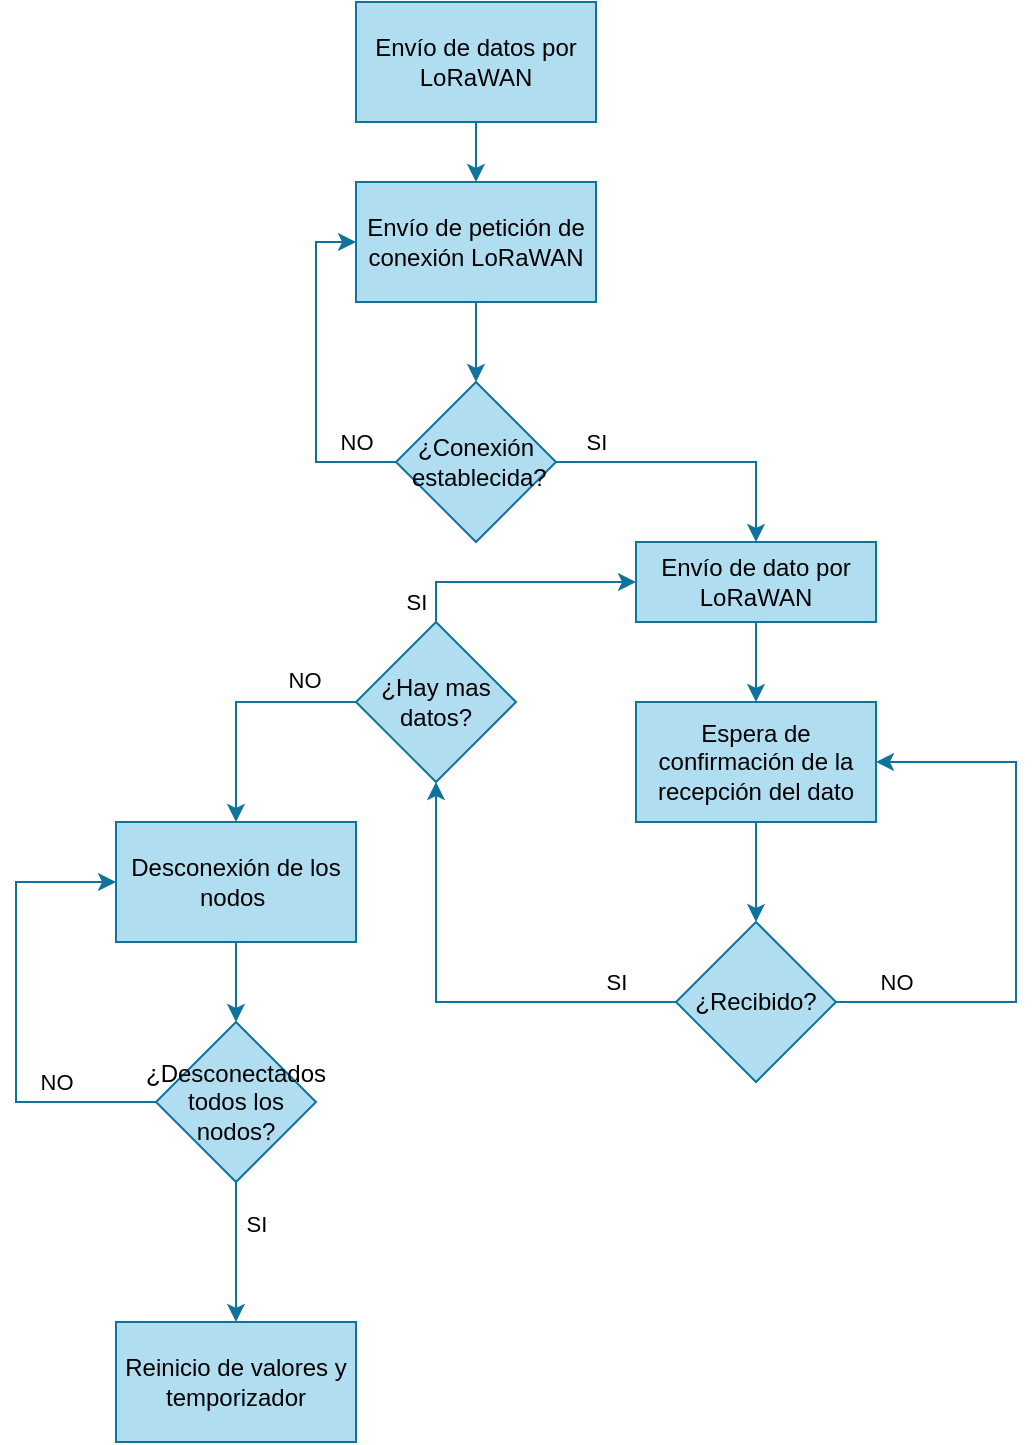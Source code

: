<mxfile version="14.7.0" type="device"><diagram id="C5RBs43oDa-KdzZeNtuy" name="Page-1"><mxGraphModel dx="786" dy="625" grid="0" gridSize="10" guides="1" tooltips="1" connect="1" arrows="1" fold="1" page="1" pageScale="1" pageWidth="827" pageHeight="1169" math="0" shadow="0"><root><mxCell id="WIyWlLk6GJQsqaUBKTNV-0"/><mxCell id="WIyWlLk6GJQsqaUBKTNV-1" parent="WIyWlLk6GJQsqaUBKTNV-0"/><mxCell id="k2v1XPzrC895DAzCXcS3-3" style="edgeStyle=orthogonalEdgeStyle;rounded=0;orthogonalLoop=1;jettySize=auto;html=1;exitX=0.5;exitY=1;exitDx=0;exitDy=0;entryX=0.5;entryY=0;entryDx=0;entryDy=0;fillColor=#b1ddf0;strokeColor=#10739e;" edge="1" parent="WIyWlLk6GJQsqaUBKTNV-1" source="k2v1XPzrC895DAzCXcS3-0" target="k2v1XPzrC895DAzCXcS3-1"><mxGeometry relative="1" as="geometry"/></mxCell><mxCell id="k2v1XPzrC895DAzCXcS3-0" value="Envío de datos por LoRaWAN" style="rounded=0;whiteSpace=wrap;html=1;fillColor=#b1ddf0;strokeColor=#10739e;" vertex="1" parent="WIyWlLk6GJQsqaUBKTNV-1"><mxGeometry x="390" y="70" width="120" height="60" as="geometry"/></mxCell><mxCell id="k2v1XPzrC895DAzCXcS3-4" style="edgeStyle=orthogonalEdgeStyle;rounded=0;orthogonalLoop=1;jettySize=auto;html=1;exitX=0.5;exitY=1;exitDx=0;exitDy=0;entryX=0.5;entryY=0;entryDx=0;entryDy=0;fillColor=#b1ddf0;strokeColor=#10739e;" edge="1" parent="WIyWlLk6GJQsqaUBKTNV-1" source="k2v1XPzrC895DAzCXcS3-1" target="k2v1XPzrC895DAzCXcS3-2"><mxGeometry relative="1" as="geometry"/></mxCell><mxCell id="k2v1XPzrC895DAzCXcS3-1" value="Envío de petición de conexión LoRaWAN" style="rounded=0;whiteSpace=wrap;html=1;fillColor=#b1ddf0;strokeColor=#10739e;" vertex="1" parent="WIyWlLk6GJQsqaUBKTNV-1"><mxGeometry x="390" y="160" width="120" height="60" as="geometry"/></mxCell><mxCell id="k2v1XPzrC895DAzCXcS3-5" style="edgeStyle=orthogonalEdgeStyle;rounded=0;orthogonalLoop=1;jettySize=auto;html=1;exitX=0;exitY=0.5;exitDx=0;exitDy=0;entryX=0;entryY=0.5;entryDx=0;entryDy=0;fillColor=#b1ddf0;strokeColor=#10739e;" edge="1" parent="WIyWlLk6GJQsqaUBKTNV-1" source="k2v1XPzrC895DAzCXcS3-2" target="k2v1XPzrC895DAzCXcS3-1"><mxGeometry relative="1" as="geometry"/></mxCell><mxCell id="k2v1XPzrC895DAzCXcS3-6" value="NO" style="edgeLabel;html=1;align=center;verticalAlign=middle;resizable=0;points=[];" vertex="1" connectable="0" parent="k2v1XPzrC895DAzCXcS3-5"><mxGeometry x="-0.282" y="-1" relative="1" as="geometry"><mxPoint x="19" y="11" as="offset"/></mxGeometry></mxCell><mxCell id="k2v1XPzrC895DAzCXcS3-8" style="edgeStyle=orthogonalEdgeStyle;rounded=0;orthogonalLoop=1;jettySize=auto;html=1;exitX=1;exitY=0.5;exitDx=0;exitDy=0;entryX=0.5;entryY=0;entryDx=0;entryDy=0;fillColor=#b1ddf0;strokeColor=#10739e;" edge="1" parent="WIyWlLk6GJQsqaUBKTNV-1" source="k2v1XPzrC895DAzCXcS3-2" target="k2v1XPzrC895DAzCXcS3-7"><mxGeometry relative="1" as="geometry"/></mxCell><mxCell id="k2v1XPzrC895DAzCXcS3-9" value="SI" style="edgeLabel;html=1;align=center;verticalAlign=middle;resizable=0;points=[];" vertex="1" connectable="0" parent="k2v1XPzrC895DAzCXcS3-8"><mxGeometry x="-0.343" relative="1" as="geometry"><mxPoint x="-26" y="-10" as="offset"/></mxGeometry></mxCell><mxCell id="k2v1XPzrC895DAzCXcS3-2" value="¿Conexión &amp;nbsp;establecida?" style="rhombus;whiteSpace=wrap;html=1;fillColor=#b1ddf0;strokeColor=#10739e;" vertex="1" parent="WIyWlLk6GJQsqaUBKTNV-1"><mxGeometry x="410" y="260" width="80" height="80" as="geometry"/></mxCell><mxCell id="k2v1XPzrC895DAzCXcS3-13" style="edgeStyle=orthogonalEdgeStyle;rounded=0;orthogonalLoop=1;jettySize=auto;html=1;exitX=0.5;exitY=1;exitDx=0;exitDy=0;entryX=0.5;entryY=0;entryDx=0;entryDy=0;fillColor=#b1ddf0;strokeColor=#10739e;" edge="1" parent="WIyWlLk6GJQsqaUBKTNV-1" source="k2v1XPzrC895DAzCXcS3-7" target="k2v1XPzrC895DAzCXcS3-12"><mxGeometry relative="1" as="geometry"/></mxCell><mxCell id="k2v1XPzrC895DAzCXcS3-7" value="Envío de dato por LoRaWAN" style="rounded=0;whiteSpace=wrap;html=1;fillColor=#b1ddf0;strokeColor=#10739e;" vertex="1" parent="WIyWlLk6GJQsqaUBKTNV-1"><mxGeometry x="530" y="340" width="120" height="40" as="geometry"/></mxCell><mxCell id="k2v1XPzrC895DAzCXcS3-15" style="edgeStyle=orthogonalEdgeStyle;rounded=0;orthogonalLoop=1;jettySize=auto;html=1;exitX=0.5;exitY=1;exitDx=0;exitDy=0;entryX=0.5;entryY=0;entryDx=0;entryDy=0;fillColor=#b1ddf0;strokeColor=#10739e;" edge="1" parent="WIyWlLk6GJQsqaUBKTNV-1" source="k2v1XPzrC895DAzCXcS3-12" target="k2v1XPzrC895DAzCXcS3-14"><mxGeometry relative="1" as="geometry"/></mxCell><mxCell id="k2v1XPzrC895DAzCXcS3-12" value="Espera de confirmación de la recepción del dato" style="rounded=0;whiteSpace=wrap;html=1;fillColor=#b1ddf0;strokeColor=#10739e;" vertex="1" parent="WIyWlLk6GJQsqaUBKTNV-1"><mxGeometry x="530" y="420" width="120" height="60" as="geometry"/></mxCell><mxCell id="k2v1XPzrC895DAzCXcS3-17" style="edgeStyle=orthogonalEdgeStyle;rounded=0;orthogonalLoop=1;jettySize=auto;html=1;exitX=0;exitY=0.5;exitDx=0;exitDy=0;entryX=0.5;entryY=1;entryDx=0;entryDy=0;fillColor=#b1ddf0;strokeColor=#10739e;" edge="1" parent="WIyWlLk6GJQsqaUBKTNV-1" source="k2v1XPzrC895DAzCXcS3-14" target="k2v1XPzrC895DAzCXcS3-16"><mxGeometry relative="1" as="geometry"/></mxCell><mxCell id="k2v1XPzrC895DAzCXcS3-18" value="SI" style="edgeLabel;html=1;align=center;verticalAlign=middle;resizable=0;points=[];" vertex="1" connectable="0" parent="k2v1XPzrC895DAzCXcS3-17"><mxGeometry x="-0.817" y="-2" relative="1" as="geometry"><mxPoint x="-9" y="-8" as="offset"/></mxGeometry></mxCell><mxCell id="k2v1XPzrC895DAzCXcS3-19" style="edgeStyle=orthogonalEdgeStyle;rounded=0;orthogonalLoop=1;jettySize=auto;html=1;exitX=1;exitY=0.5;exitDx=0;exitDy=0;entryX=1;entryY=0.5;entryDx=0;entryDy=0;fillColor=#b1ddf0;strokeColor=#10739e;" edge="1" parent="WIyWlLk6GJQsqaUBKTNV-1" source="k2v1XPzrC895DAzCXcS3-14" target="k2v1XPzrC895DAzCXcS3-12"><mxGeometry relative="1" as="geometry"><Array as="points"><mxPoint x="720" y="570"/><mxPoint x="720" y="450"/></Array></mxGeometry></mxCell><mxCell id="k2v1XPzrC895DAzCXcS3-20" value="NO" style="edgeLabel;html=1;align=center;verticalAlign=middle;resizable=0;points=[];" vertex="1" connectable="0" parent="k2v1XPzrC895DAzCXcS3-19"><mxGeometry x="-0.786" relative="1" as="geometry"><mxPoint y="-10" as="offset"/></mxGeometry></mxCell><mxCell id="k2v1XPzrC895DAzCXcS3-14" value="¿Recibido?" style="rhombus;whiteSpace=wrap;html=1;fillColor=#b1ddf0;strokeColor=#10739e;" vertex="1" parent="WIyWlLk6GJQsqaUBKTNV-1"><mxGeometry x="550" y="530" width="80" height="80" as="geometry"/></mxCell><mxCell id="k2v1XPzrC895DAzCXcS3-21" style="edgeStyle=orthogonalEdgeStyle;rounded=0;orthogonalLoop=1;jettySize=auto;html=1;exitX=0.5;exitY=0;exitDx=0;exitDy=0;entryX=0;entryY=0.5;entryDx=0;entryDy=0;fillColor=#b1ddf0;strokeColor=#10739e;" edge="1" parent="WIyWlLk6GJQsqaUBKTNV-1" source="k2v1XPzrC895DAzCXcS3-16" target="k2v1XPzrC895DAzCXcS3-7"><mxGeometry relative="1" as="geometry"/></mxCell><mxCell id="k2v1XPzrC895DAzCXcS3-22" value="SI" style="edgeLabel;html=1;align=center;verticalAlign=middle;resizable=0;points=[];" vertex="1" connectable="0" parent="k2v1XPzrC895DAzCXcS3-21"><mxGeometry x="-0.017" y="2" relative="1" as="geometry"><mxPoint x="-49" y="12" as="offset"/></mxGeometry></mxCell><mxCell id="k2v1XPzrC895DAzCXcS3-24" style="edgeStyle=orthogonalEdgeStyle;rounded=0;orthogonalLoop=1;jettySize=auto;html=1;exitX=0;exitY=0.5;exitDx=0;exitDy=0;entryX=0.5;entryY=0;entryDx=0;entryDy=0;fillColor=#b1ddf0;strokeColor=#10739e;" edge="1" parent="WIyWlLk6GJQsqaUBKTNV-1" source="k2v1XPzrC895DAzCXcS3-16" target="k2v1XPzrC895DAzCXcS3-23"><mxGeometry relative="1" as="geometry"/></mxCell><mxCell id="k2v1XPzrC895DAzCXcS3-33" value="NO" style="edgeLabel;html=1;align=center;verticalAlign=middle;resizable=0;points=[];" vertex="1" connectable="0" parent="k2v1XPzrC895DAzCXcS3-24"><mxGeometry x="-0.483" relative="1" as="geometry"><mxPoint x="5" y="-11" as="offset"/></mxGeometry></mxCell><mxCell id="k2v1XPzrC895DAzCXcS3-16" value="¿Hay mas datos?" style="rhombus;whiteSpace=wrap;html=1;fillColor=#b1ddf0;strokeColor=#10739e;" vertex="1" parent="WIyWlLk6GJQsqaUBKTNV-1"><mxGeometry x="390" y="380" width="80" height="80" as="geometry"/></mxCell><mxCell id="k2v1XPzrC895DAzCXcS3-27" style="edgeStyle=orthogonalEdgeStyle;rounded=0;orthogonalLoop=1;jettySize=auto;html=1;exitX=0.5;exitY=1;exitDx=0;exitDy=0;entryX=0.5;entryY=0;entryDx=0;entryDy=0;fillColor=#b1ddf0;strokeColor=#10739e;" edge="1" parent="WIyWlLk6GJQsqaUBKTNV-1" source="k2v1XPzrC895DAzCXcS3-23" target="k2v1XPzrC895DAzCXcS3-26"><mxGeometry relative="1" as="geometry"/></mxCell><mxCell id="k2v1XPzrC895DAzCXcS3-23" value="Desconexión de los nodos&amp;nbsp;" style="rounded=0;whiteSpace=wrap;html=1;fillColor=#b1ddf0;strokeColor=#10739e;" vertex="1" parent="WIyWlLk6GJQsqaUBKTNV-1"><mxGeometry x="270" y="480" width="120" height="60" as="geometry"/></mxCell><mxCell id="k2v1XPzrC895DAzCXcS3-29" style="edgeStyle=orthogonalEdgeStyle;rounded=0;orthogonalLoop=1;jettySize=auto;html=1;exitX=0.5;exitY=1;exitDx=0;exitDy=0;entryX=0.5;entryY=0;entryDx=0;entryDy=0;fillColor=#b1ddf0;strokeColor=#10739e;" edge="1" parent="WIyWlLk6GJQsqaUBKTNV-1" source="k2v1XPzrC895DAzCXcS3-26" target="k2v1XPzrC895DAzCXcS3-28"><mxGeometry relative="1" as="geometry"/></mxCell><mxCell id="k2v1XPzrC895DAzCXcS3-30" value="SI" style="edgeLabel;html=1;align=center;verticalAlign=middle;resizable=0;points=[];" vertex="1" connectable="0" parent="k2v1XPzrC895DAzCXcS3-29"><mxGeometry x="-0.4" y="2" relative="1" as="geometry"><mxPoint x="8" as="offset"/></mxGeometry></mxCell><mxCell id="k2v1XPzrC895DAzCXcS3-31" style="edgeStyle=orthogonalEdgeStyle;rounded=0;orthogonalLoop=1;jettySize=auto;html=1;exitX=0;exitY=0.5;exitDx=0;exitDy=0;entryX=0;entryY=0.5;entryDx=0;entryDy=0;fillColor=#b1ddf0;strokeColor=#10739e;" edge="1" parent="WIyWlLk6GJQsqaUBKTNV-1" source="k2v1XPzrC895DAzCXcS3-26" target="k2v1XPzrC895DAzCXcS3-23"><mxGeometry relative="1" as="geometry"><Array as="points"><mxPoint x="220" y="620"/><mxPoint x="220" y="510"/></Array></mxGeometry></mxCell><mxCell id="k2v1XPzrC895DAzCXcS3-32" value="NO" style="edgeLabel;html=1;align=center;verticalAlign=middle;resizable=0;points=[];" vertex="1" connectable="0" parent="k2v1XPzrC895DAzCXcS3-31"><mxGeometry x="-0.504" y="-3" relative="1" as="geometry"><mxPoint x="7" y="-7" as="offset"/></mxGeometry></mxCell><mxCell id="k2v1XPzrC895DAzCXcS3-26" value="¿Desconectados&lt;br&gt;todos los nodos?" style="rhombus;whiteSpace=wrap;html=1;fillColor=#b1ddf0;strokeColor=#10739e;" vertex="1" parent="WIyWlLk6GJQsqaUBKTNV-1"><mxGeometry x="290" y="580" width="80" height="80" as="geometry"/></mxCell><mxCell id="k2v1XPzrC895DAzCXcS3-28" value="Reinicio de valores y temporizador" style="rounded=0;whiteSpace=wrap;html=1;fillColor=#b1ddf0;strokeColor=#10739e;" vertex="1" parent="WIyWlLk6GJQsqaUBKTNV-1"><mxGeometry x="270" y="730" width="120" height="60" as="geometry"/></mxCell></root></mxGraphModel></diagram></mxfile>